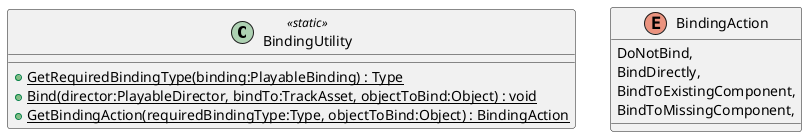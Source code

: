 @startuml
class BindingUtility <<static>> {
    + {static} GetRequiredBindingType(binding:PlayableBinding) : Type
    + {static} Bind(director:PlayableDirector, bindTo:TrackAsset, objectToBind:Object) : void
    + {static} GetBindingAction(requiredBindingType:Type, objectToBind:Object) : BindingAction
}
enum BindingAction {
    DoNotBind,
    BindDirectly,
    BindToExistingComponent,
    BindToMissingComponent,
}
@enduml

